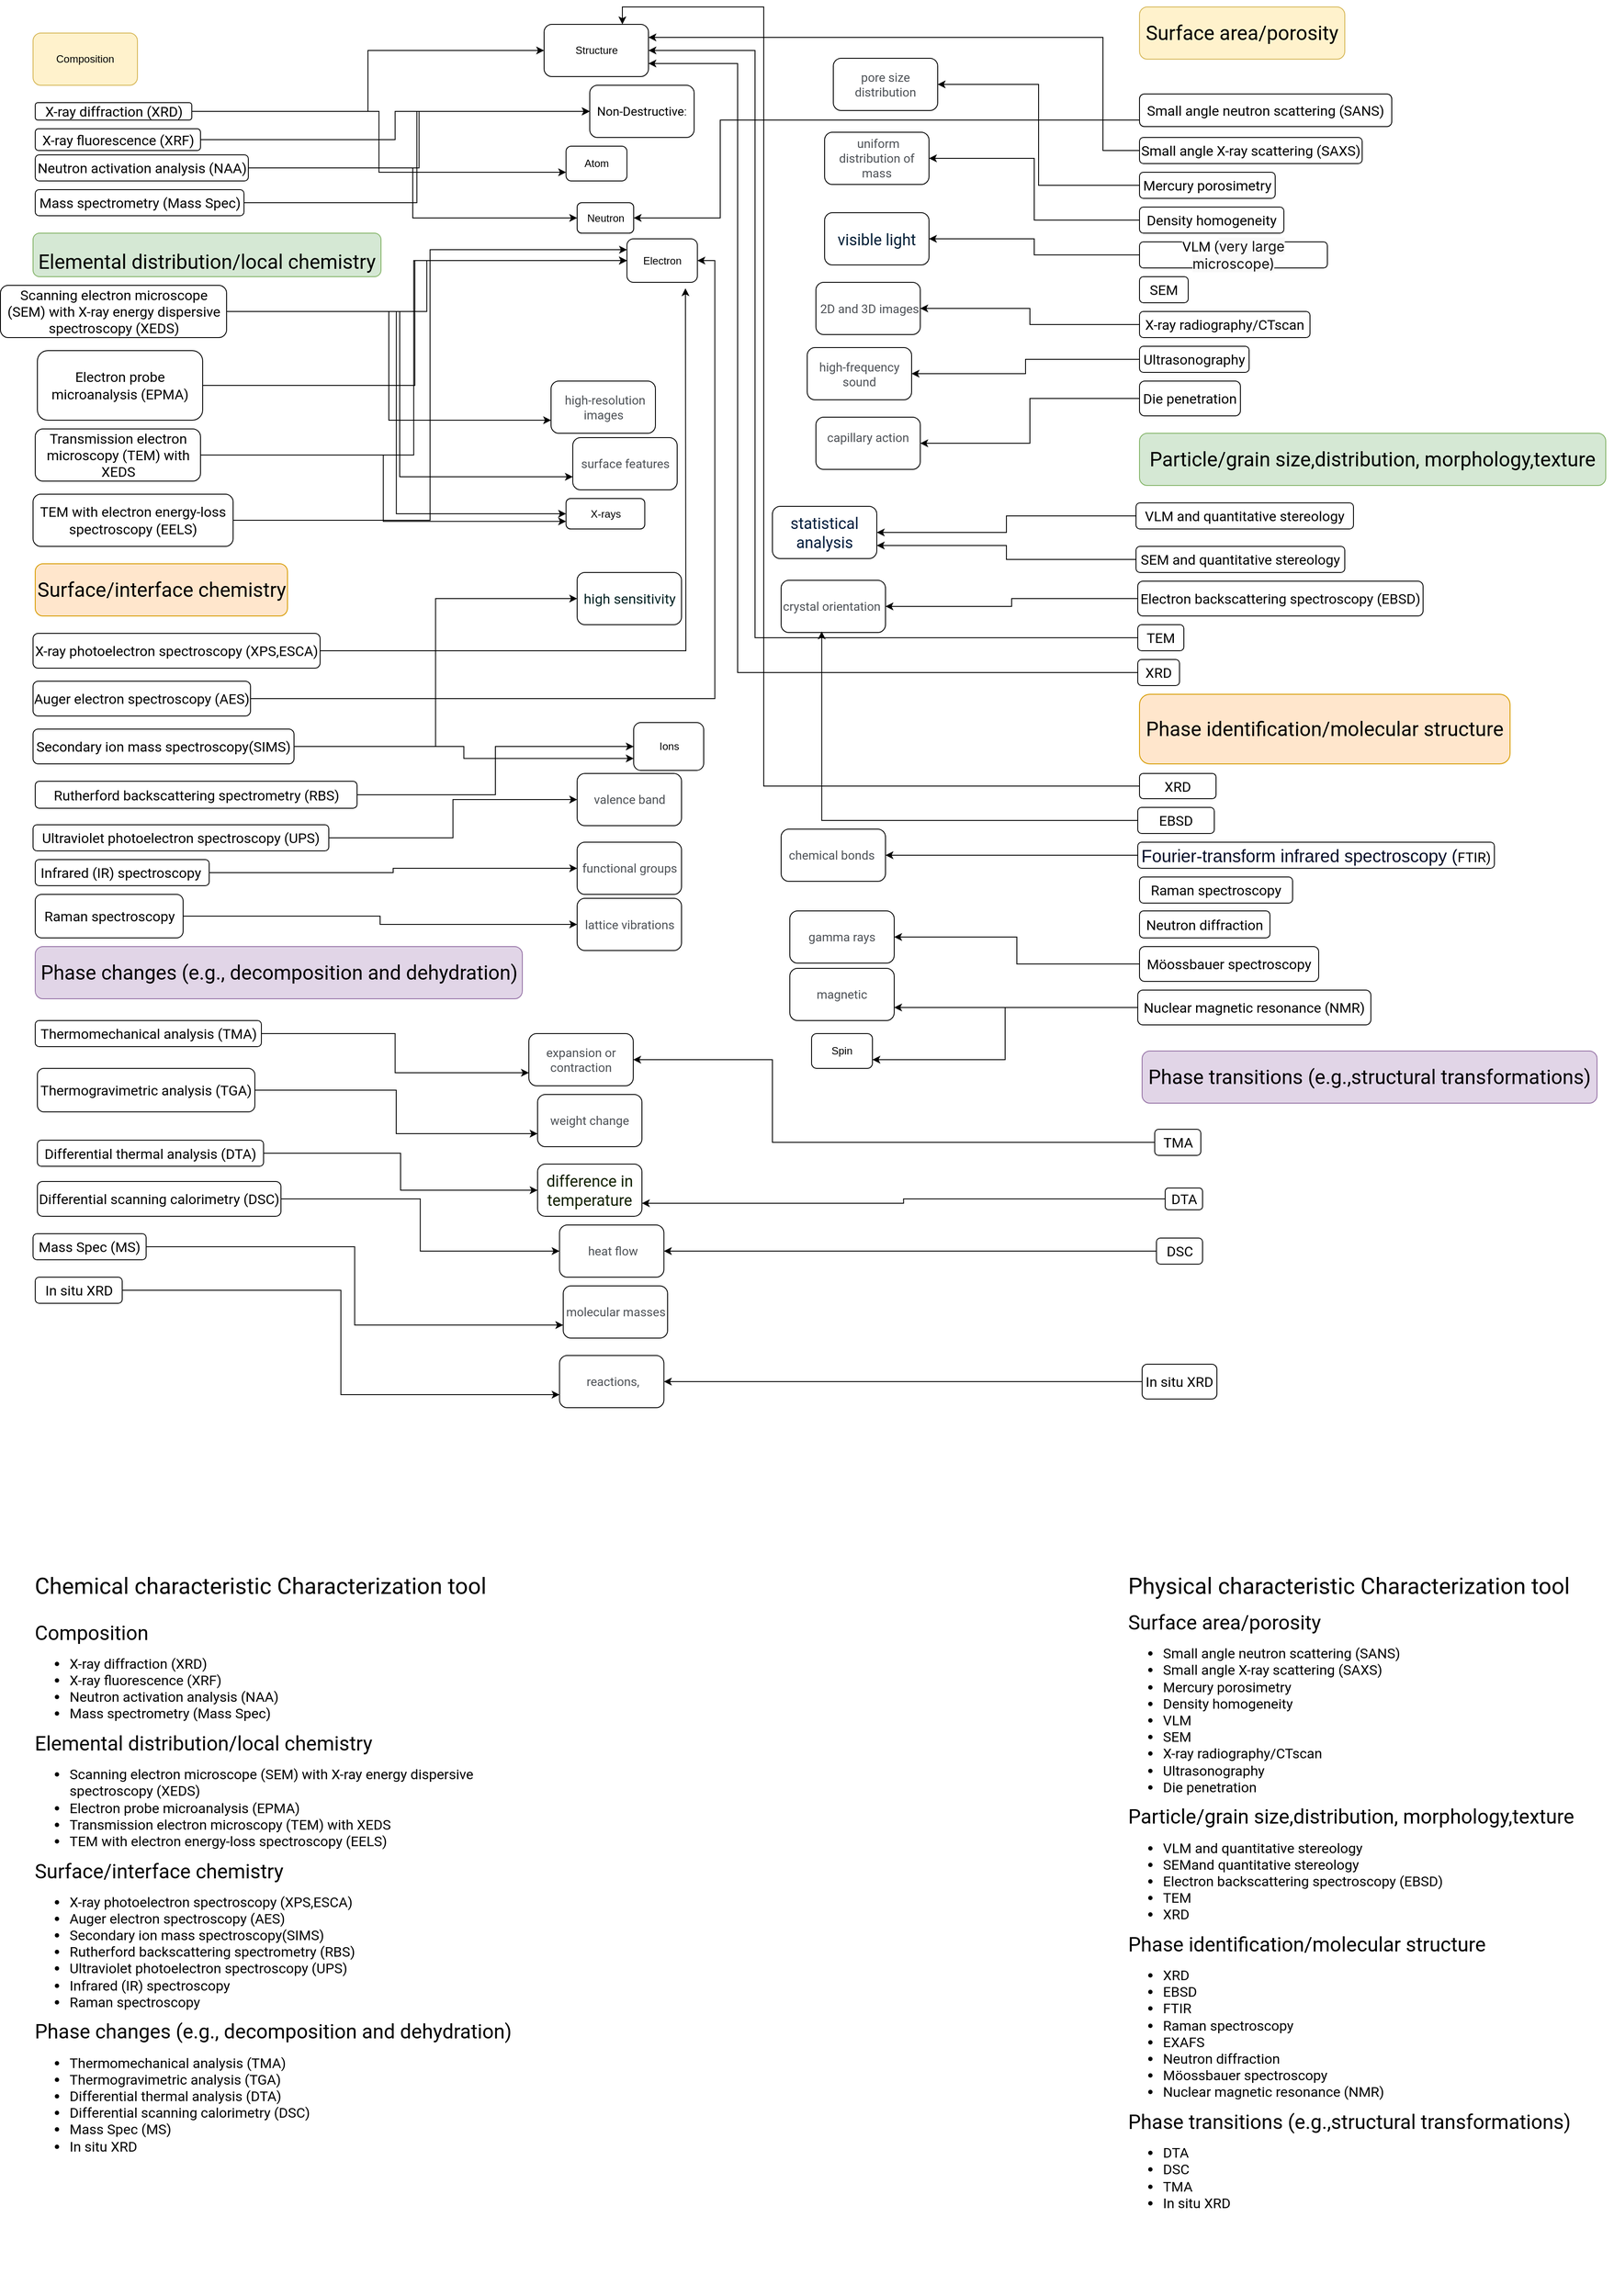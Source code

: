 <mxfile version="24.0.2" type="github">
  <diagram name="Página-1" id="9ZrezYljH9P2KY_Qv6a6">
    <mxGraphModel dx="3144" dy="1700" grid="1" gridSize="10" guides="1" tooltips="1" connect="1" arrows="1" fold="1" page="1" pageScale="1" pageWidth="827" pageHeight="1169" math="0" shadow="0">
      <root>
        <mxCell id="0" />
        <mxCell id="1" parent="0" />
        <mxCell id="FwkTbBhF22E6wd6E680H-3" value="Composition" style="rounded=1;whiteSpace=wrap;html=1;fillColor=#fff2cc;strokeColor=#d6b656;" parent="1" vertex="1">
          <mxGeometry x="590" y="70" width="120" height="60" as="geometry" />
        </mxCell>
        <mxCell id="dv3unmEsS1kfyN63fI7o-42" style="edgeStyle=orthogonalEdgeStyle;rounded=0;orthogonalLoop=1;jettySize=auto;html=1;entryX=0;entryY=0.5;entryDx=0;entryDy=0;" edge="1" parent="1" source="FwkTbBhF22E6wd6E680H-4" target="dv3unmEsS1kfyN63fI7o-7">
          <mxGeometry relative="1" as="geometry" />
        </mxCell>
        <mxCell id="dv3unmEsS1kfyN63fI7o-56" style="edgeStyle=orthogonalEdgeStyle;rounded=0;orthogonalLoop=1;jettySize=auto;html=1;entryX=0;entryY=0.75;entryDx=0;entryDy=0;" edge="1" parent="1" source="FwkTbBhF22E6wd6E680H-4" target="dv3unmEsS1kfyN63fI7o-1">
          <mxGeometry relative="1" as="geometry" />
        </mxCell>
        <mxCell id="FwkTbBhF22E6wd6E680H-4" value="&lt;span style=&quot;font-family: Roboto, Noto, sans-serif; font-size: 16px; text-align: start; background-color: initial;&quot;&gt;X-ray diffraction (XRD)&lt;/span&gt;" style="rounded=1;whiteSpace=wrap;html=1;" parent="1" vertex="1">
          <mxGeometry x="592.5" y="150" width="180" height="20" as="geometry" />
        </mxCell>
        <mxCell id="dv3unmEsS1kfyN63fI7o-45" style="edgeStyle=orthogonalEdgeStyle;rounded=0;orthogonalLoop=1;jettySize=auto;html=1;entryX=0;entryY=0.5;entryDx=0;entryDy=0;" edge="1" parent="1" source="FwkTbBhF22E6wd6E680H-5" target="dv3unmEsS1kfyN63fI7o-8">
          <mxGeometry relative="1" as="geometry" />
        </mxCell>
        <mxCell id="FwkTbBhF22E6wd6E680H-5" value="&lt;span style=&quot;font-family: Roboto, Noto, sans-serif; font-size: 16px; text-align: start; background-color: initial;&quot;&gt;X-ray fluorescence (XRF)&lt;/span&gt;" style="rounded=1;whiteSpace=wrap;html=1;" parent="1" vertex="1">
          <mxGeometry x="592.5" y="180" width="190" height="25" as="geometry" />
        </mxCell>
        <mxCell id="dv3unmEsS1kfyN63fI7o-46" style="edgeStyle=orthogonalEdgeStyle;rounded=0;orthogonalLoop=1;jettySize=auto;html=1;entryX=0;entryY=0.5;entryDx=0;entryDy=0;" edge="1" parent="1" source="FwkTbBhF22E6wd6E680H-7" target="dv3unmEsS1kfyN63fI7o-8">
          <mxGeometry relative="1" as="geometry" />
        </mxCell>
        <mxCell id="dv3unmEsS1kfyN63fI7o-57" style="edgeStyle=orthogonalEdgeStyle;rounded=0;orthogonalLoop=1;jettySize=auto;html=1;entryX=0;entryY=0.5;entryDx=0;entryDy=0;" edge="1" parent="1" source="FwkTbBhF22E6wd6E680H-7" target="dv3unmEsS1kfyN63fI7o-4">
          <mxGeometry relative="1" as="geometry" />
        </mxCell>
        <mxCell id="FwkTbBhF22E6wd6E680H-7" value="&lt;span style=&quot;font-family: Roboto, Noto, sans-serif; font-size: 16px; text-align: start; background-color: initial;&quot;&gt;Neutron activation analysis (NAA)&lt;/span&gt;" style="rounded=1;whiteSpace=wrap;html=1;" parent="1" vertex="1">
          <mxGeometry x="592.5" y="210" width="245" height="30" as="geometry" />
        </mxCell>
        <mxCell id="dv3unmEsS1kfyN63fI7o-47" style="edgeStyle=orthogonalEdgeStyle;rounded=0;orthogonalLoop=1;jettySize=auto;html=1;entryX=0;entryY=0.5;entryDx=0;entryDy=0;" edge="1" parent="1" source="FwkTbBhF22E6wd6E680H-8" target="dv3unmEsS1kfyN63fI7o-8">
          <mxGeometry relative="1" as="geometry" />
        </mxCell>
        <mxCell id="FwkTbBhF22E6wd6E680H-8" value="&lt;span style=&quot;font-family: Roboto, Noto, sans-serif; font-size: 16px; text-align: start; background-color: initial;&quot;&gt;Mass spectrometry (Mass Spec)&lt;/span&gt;" style="rounded=1;whiteSpace=wrap;html=1;" parent="1" vertex="1">
          <mxGeometry x="592.5" y="250" width="240" height="30" as="geometry" />
        </mxCell>
        <mxCell id="FwkTbBhF22E6wd6E680H-10" value="&lt;h2 style=&quot;font-weight: 400; margin-bottom: 0.5em; margin-top: 0.5em; font-size: 23px; font-family: Roboto, Noto, sans-serif;&quot;&gt;&lt;br&gt;&lt;/h2&gt;&lt;h2 style=&quot;font-weight: 400; margin-bottom: 0.5em; margin-top: 0.5em; font-size: 23px; font-family: Roboto, Noto, sans-serif;&quot;&gt;Elemental distribution/local chemistry&lt;/h2&gt;&lt;div&gt;&lt;br&gt;&lt;/div&gt;&lt;ul style=&quot;margin-bottom: 6px; margin-top: 0.5em; font-size: 16px; font-family: Roboto, Noto, sans-serif;&quot;&gt;&lt;/ul&gt;" style="rounded=1;whiteSpace=wrap;html=1;align=center;fillColor=#d5e8d4;strokeColor=#82b366;" parent="1" vertex="1">
          <mxGeometry x="590" y="300" width="400" height="50" as="geometry" />
        </mxCell>
        <mxCell id="dv3unmEsS1kfyN63fI7o-43" style="edgeStyle=orthogonalEdgeStyle;rounded=0;orthogonalLoop=1;jettySize=auto;html=1;entryX=0;entryY=0.75;entryDx=0;entryDy=0;" edge="1" parent="1" source="FwkTbBhF22E6wd6E680H-11" target="dv3unmEsS1kfyN63fI7o-12">
          <mxGeometry relative="1" as="geometry" />
        </mxCell>
        <mxCell id="dv3unmEsS1kfyN63fI7o-44" style="edgeStyle=orthogonalEdgeStyle;rounded=0;orthogonalLoop=1;jettySize=auto;html=1;entryX=0;entryY=0.75;entryDx=0;entryDy=0;" edge="1" parent="1" source="FwkTbBhF22E6wd6E680H-11" target="dv3unmEsS1kfyN63fI7o-10">
          <mxGeometry relative="1" as="geometry" />
        </mxCell>
        <mxCell id="dv3unmEsS1kfyN63fI7o-58" style="edgeStyle=orthogonalEdgeStyle;rounded=0;orthogonalLoop=1;jettySize=auto;html=1;entryX=0;entryY=0.5;entryDx=0;entryDy=0;" edge="1" parent="1" source="FwkTbBhF22E6wd6E680H-11" target="dv3unmEsS1kfyN63fI7o-2">
          <mxGeometry relative="1" as="geometry" />
        </mxCell>
        <mxCell id="dv3unmEsS1kfyN63fI7o-61" style="edgeStyle=orthogonalEdgeStyle;rounded=0;orthogonalLoop=1;jettySize=auto;html=1;entryX=0;entryY=0.5;entryDx=0;entryDy=0;" edge="1" parent="1" source="FwkTbBhF22E6wd6E680H-11" target="dv3unmEsS1kfyN63fI7o-13">
          <mxGeometry relative="1" as="geometry" />
        </mxCell>
        <mxCell id="FwkTbBhF22E6wd6E680H-11" value="&lt;span style=&quot;font-family: Roboto, Noto, sans-serif; font-size: 16px; text-align: start; background-color: initial;&quot;&gt;Scanning electron microscope (SEM) with X-ray energy dispersive spectroscopy (XEDS)&lt;/span&gt;" style="rounded=1;whiteSpace=wrap;html=1;" parent="1" vertex="1">
          <mxGeometry x="552.5" y="360" width="260" height="60" as="geometry" />
        </mxCell>
        <mxCell id="dv3unmEsS1kfyN63fI7o-59" style="edgeStyle=orthogonalEdgeStyle;rounded=0;orthogonalLoop=1;jettySize=auto;html=1;entryX=0;entryY=0.5;entryDx=0;entryDy=0;" edge="1" parent="1" source="FwkTbBhF22E6wd6E680H-12" target="dv3unmEsS1kfyN63fI7o-2">
          <mxGeometry relative="1" as="geometry" />
        </mxCell>
        <mxCell id="FwkTbBhF22E6wd6E680H-12" value="&lt;span style=&quot;font-family: Roboto, Noto, sans-serif; font-size: 16px; text-align: start; background-color: initial;&quot;&gt;Electron probe microanalysis (EPMA)&lt;/span&gt;" style="rounded=1;whiteSpace=wrap;html=1;" parent="1" vertex="1">
          <mxGeometry x="595" y="435" width="190" height="80" as="geometry" />
        </mxCell>
        <mxCell id="dv3unmEsS1kfyN63fI7o-60" style="edgeStyle=orthogonalEdgeStyle;rounded=0;orthogonalLoop=1;jettySize=auto;html=1;entryX=0;entryY=0.75;entryDx=0;entryDy=0;" edge="1" parent="1" source="FwkTbBhF22E6wd6E680H-13" target="dv3unmEsS1kfyN63fI7o-13">
          <mxGeometry relative="1" as="geometry" />
        </mxCell>
        <mxCell id="dv3unmEsS1kfyN63fI7o-63" style="edgeStyle=orthogonalEdgeStyle;rounded=0;orthogonalLoop=1;jettySize=auto;html=1;entryX=0;entryY=0.5;entryDx=0;entryDy=0;" edge="1" parent="1" source="FwkTbBhF22E6wd6E680H-13" target="dv3unmEsS1kfyN63fI7o-2">
          <mxGeometry relative="1" as="geometry" />
        </mxCell>
        <mxCell id="FwkTbBhF22E6wd6E680H-13" value="&lt;span style=&quot;font-family: Roboto, Noto, sans-serif; font-size: 16px; text-align: start; background-color: initial;&quot;&gt;Transmission electron microscopy (TEM) with XEDS&lt;/span&gt;" style="rounded=1;whiteSpace=wrap;html=1;" parent="1" vertex="1">
          <mxGeometry x="592.5" y="525" width="190" height="60" as="geometry" />
        </mxCell>
        <mxCell id="dv3unmEsS1kfyN63fI7o-62" style="edgeStyle=orthogonalEdgeStyle;rounded=0;orthogonalLoop=1;jettySize=auto;html=1;entryX=0;entryY=0.25;entryDx=0;entryDy=0;" edge="1" parent="1" source="FwkTbBhF22E6wd6E680H-14" target="dv3unmEsS1kfyN63fI7o-2">
          <mxGeometry relative="1" as="geometry" />
        </mxCell>
        <mxCell id="FwkTbBhF22E6wd6E680H-14" value="&lt;span style=&quot;font-family: Roboto, Noto, sans-serif; font-size: 16px; text-align: start; background-color: initial;&quot;&gt;TEM with electron energy-loss spectroscopy (EELS)&lt;/span&gt;" style="rounded=1;whiteSpace=wrap;html=1;" parent="1" vertex="1">
          <mxGeometry x="590" y="600" width="230" height="60" as="geometry" />
        </mxCell>
        <mxCell id="FwkTbBhF22E6wd6E680H-15" value="&lt;h2 style=&quot;font-weight: 400; margin-bottom: 0.5em; margin-top: 0.5em; font-size: 23px; font-family: Roboto, Noto, sans-serif; text-align: start;&quot;&gt;Surface/interface chemistry&lt;/h2&gt;" style="rounded=1;whiteSpace=wrap;html=1;fillColor=#ffe6cc;strokeColor=#d79b00;" parent="1" vertex="1">
          <mxGeometry x="592.5" y="680" width="290" height="60" as="geometry" />
        </mxCell>
        <mxCell id="dv3unmEsS1kfyN63fI7o-67" style="edgeStyle=orthogonalEdgeStyle;rounded=0;orthogonalLoop=1;jettySize=auto;html=1;" edge="1" parent="1" source="FwkTbBhF22E6wd6E680H-16">
          <mxGeometry relative="1" as="geometry">
            <mxPoint x="1340" y="363.333" as="targetPoint" />
          </mxGeometry>
        </mxCell>
        <mxCell id="FwkTbBhF22E6wd6E680H-16" value="&lt;span style=&quot;font-family: Roboto, Noto, sans-serif; font-size: 16px; text-align: start; background-color: initial;&quot;&gt;X-ray photoelectron spectroscopy (XPS,ESCA)&lt;/span&gt;" style="rounded=1;whiteSpace=wrap;html=1;" parent="1" vertex="1">
          <mxGeometry x="590" y="760" width="330" height="40" as="geometry" />
        </mxCell>
        <mxCell id="dv3unmEsS1kfyN63fI7o-68" style="edgeStyle=orthogonalEdgeStyle;rounded=0;orthogonalLoop=1;jettySize=auto;html=1;entryX=1;entryY=0.5;entryDx=0;entryDy=0;" edge="1" parent="1" source="FwkTbBhF22E6wd6E680H-17" target="dv3unmEsS1kfyN63fI7o-2">
          <mxGeometry relative="1" as="geometry" />
        </mxCell>
        <mxCell id="FwkTbBhF22E6wd6E680H-17" value="&lt;span style=&quot;font-family: Roboto, Noto, sans-serif; font-size: 16px; text-align: start; background-color: initial;&quot;&gt;Auger electron spectroscopy (AES)&lt;/span&gt;" style="rounded=1;whiteSpace=wrap;html=1;" parent="1" vertex="1">
          <mxGeometry x="590" y="815" width="250" height="40" as="geometry" />
        </mxCell>
        <mxCell id="dv3unmEsS1kfyN63fI7o-66" style="edgeStyle=orthogonalEdgeStyle;rounded=0;orthogonalLoop=1;jettySize=auto;html=1;entryX=0;entryY=0.5;entryDx=0;entryDy=0;" edge="1" parent="1" source="FwkTbBhF22E6wd6E680H-18" target="dv3unmEsS1kfyN63fI7o-14">
          <mxGeometry relative="1" as="geometry" />
        </mxCell>
        <mxCell id="dv3unmEsS1kfyN63fI7o-69" style="edgeStyle=orthogonalEdgeStyle;rounded=0;orthogonalLoop=1;jettySize=auto;html=1;entryX=0;entryY=0.75;entryDx=0;entryDy=0;" edge="1" parent="1" source="FwkTbBhF22E6wd6E680H-18" target="dv3unmEsS1kfyN63fI7o-9">
          <mxGeometry relative="1" as="geometry" />
        </mxCell>
        <mxCell id="FwkTbBhF22E6wd6E680H-18" value="&lt;span style=&quot;font-family: Roboto, Noto, sans-serif; font-size: 16px; text-align: start; background-color: initial;&quot;&gt;Secondary ion mass spectroscopy(SIMS)&lt;/span&gt;" style="rounded=1;whiteSpace=wrap;html=1;" parent="1" vertex="1">
          <mxGeometry x="590" y="870" width="300" height="40" as="geometry" />
        </mxCell>
        <mxCell id="dv3unmEsS1kfyN63fI7o-70" style="edgeStyle=orthogonalEdgeStyle;rounded=0;orthogonalLoop=1;jettySize=auto;html=1;entryX=0;entryY=0.5;entryDx=0;entryDy=0;" edge="1" parent="1" source="FwkTbBhF22E6wd6E680H-19" target="dv3unmEsS1kfyN63fI7o-9">
          <mxGeometry relative="1" as="geometry" />
        </mxCell>
        <mxCell id="FwkTbBhF22E6wd6E680H-19" value="&lt;span style=&quot;font-family: Roboto, Noto, sans-serif; font-size: 16px; text-align: start; background-color: initial;&quot;&gt;Rutherford backscattering spectrometry (RBS)&lt;/span&gt;" style="rounded=1;whiteSpace=wrap;html=1;" parent="1" vertex="1">
          <mxGeometry x="592.5" y="930" width="370" height="31" as="geometry" />
        </mxCell>
        <mxCell id="dv3unmEsS1kfyN63fI7o-77" style="edgeStyle=orthogonalEdgeStyle;rounded=0;orthogonalLoop=1;jettySize=auto;html=1;" edge="1" parent="1" source="FwkTbBhF22E6wd6E680H-20" target="dv3unmEsS1kfyN63fI7o-15">
          <mxGeometry relative="1" as="geometry" />
        </mxCell>
        <mxCell id="FwkTbBhF22E6wd6E680H-20" value="&lt;span style=&quot;font-family: Roboto, Noto, sans-serif; font-size: 16px; text-align: start; background-color: initial;&quot;&gt;Ultraviolet photoelectron spectroscopy (UPS)&lt;/span&gt;" style="rounded=1;whiteSpace=wrap;html=1;" parent="1" vertex="1">
          <mxGeometry x="590" y="980" width="340" height="30" as="geometry" />
        </mxCell>
        <mxCell id="dv3unmEsS1kfyN63fI7o-65" style="edgeStyle=orthogonalEdgeStyle;rounded=0;orthogonalLoop=1;jettySize=auto;html=1;entryX=0;entryY=0.5;entryDx=0;entryDy=0;" edge="1" parent="1" source="FwkTbBhF22E6wd6E680H-21" target="dv3unmEsS1kfyN63fI7o-16">
          <mxGeometry relative="1" as="geometry" />
        </mxCell>
        <mxCell id="FwkTbBhF22E6wd6E680H-21" value="&lt;span style=&quot;font-family: Roboto, Noto, sans-serif; font-size: 16px; text-align: start; background-color: initial;&quot;&gt;Infrared (IR) spectroscopy&amp;nbsp;&lt;/span&gt;" style="rounded=1;whiteSpace=wrap;html=1;" parent="1" vertex="1">
          <mxGeometry x="592.5" y="1020" width="200" height="30" as="geometry" />
        </mxCell>
        <mxCell id="dv3unmEsS1kfyN63fI7o-64" style="edgeStyle=orthogonalEdgeStyle;rounded=0;orthogonalLoop=1;jettySize=auto;html=1;entryX=0;entryY=0.5;entryDx=0;entryDy=0;" edge="1" parent="1" source="FwkTbBhF22E6wd6E680H-23" target="dv3unmEsS1kfyN63fI7o-17">
          <mxGeometry relative="1" as="geometry" />
        </mxCell>
        <mxCell id="FwkTbBhF22E6wd6E680H-23" value="&lt;span style=&quot;font-family: Roboto, Noto, sans-serif; font-size: 16px; text-align: start; background-color: initial;&quot;&gt;Raman spectroscopy&lt;/span&gt;" style="rounded=1;whiteSpace=wrap;html=1;" parent="1" vertex="1">
          <mxGeometry x="592.5" y="1060" width="170" height="50" as="geometry" />
        </mxCell>
        <mxCell id="FwkTbBhF22E6wd6E680H-24" value="&lt;h2 style=&quot;font-weight: 400; margin-bottom: 0.5em; margin-top: 0.5em; font-size: 23px; font-family: Roboto, Noto, sans-serif; text-align: start;&quot;&gt;Phase changes (e.g., decomposition and dehydration)&lt;/h2&gt;" style="rounded=1;whiteSpace=wrap;html=1;fillColor=#e1d5e7;strokeColor=#9673a6;" parent="1" vertex="1">
          <mxGeometry x="592.5" y="1120" width="560" height="60" as="geometry" />
        </mxCell>
        <mxCell id="dv3unmEsS1kfyN63fI7o-71" style="edgeStyle=orthogonalEdgeStyle;rounded=0;orthogonalLoop=1;jettySize=auto;html=1;entryX=0;entryY=0.75;entryDx=0;entryDy=0;" edge="1" parent="1" source="FwkTbBhF22E6wd6E680H-25" target="dv3unmEsS1kfyN63fI7o-18">
          <mxGeometry relative="1" as="geometry" />
        </mxCell>
        <mxCell id="FwkTbBhF22E6wd6E680H-25" value="&lt;span style=&quot;font-family: Roboto, Noto, sans-serif; font-size: 16px; text-align: start; background-color: initial;&quot;&gt;Thermomechanical analysis (TMA)&lt;/span&gt;" style="rounded=1;whiteSpace=wrap;html=1;" parent="1" vertex="1">
          <mxGeometry x="592.5" y="1205" width="260" height="30" as="geometry" />
        </mxCell>
        <mxCell id="dv3unmEsS1kfyN63fI7o-72" style="edgeStyle=orthogonalEdgeStyle;rounded=0;orthogonalLoop=1;jettySize=auto;html=1;entryX=0;entryY=0.75;entryDx=0;entryDy=0;" edge="1" parent="1" source="FwkTbBhF22E6wd6E680H-26" target="dv3unmEsS1kfyN63fI7o-19">
          <mxGeometry relative="1" as="geometry" />
        </mxCell>
        <mxCell id="FwkTbBhF22E6wd6E680H-26" value="&lt;span style=&quot;font-family: Roboto, Noto, sans-serif; font-size: 16px; text-align: start; background-color: initial;&quot;&gt;Thermogravimetric analysis (TGA)&lt;/span&gt;" style="rounded=1;whiteSpace=wrap;html=1;" parent="1" vertex="1">
          <mxGeometry x="595" y="1260" width="250" height="50" as="geometry" />
        </mxCell>
        <mxCell id="dv3unmEsS1kfyN63fI7o-73" style="edgeStyle=orthogonalEdgeStyle;rounded=0;orthogonalLoop=1;jettySize=auto;html=1;" edge="1" parent="1" source="FwkTbBhF22E6wd6E680H-27" target="dv3unmEsS1kfyN63fI7o-25">
          <mxGeometry relative="1" as="geometry" />
        </mxCell>
        <mxCell id="FwkTbBhF22E6wd6E680H-27" value="&lt;span style=&quot;font-family: Roboto, Noto, sans-serif; font-size: 16px; text-align: start; background-color: initial;&quot;&gt;Differential thermal analysis (DTA)&lt;/span&gt;" style="rounded=1;whiteSpace=wrap;html=1;" parent="1" vertex="1">
          <mxGeometry x="595" y="1342.5" width="260" height="30" as="geometry" />
        </mxCell>
        <mxCell id="dv3unmEsS1kfyN63fI7o-75" style="edgeStyle=orthogonalEdgeStyle;rounded=0;orthogonalLoop=1;jettySize=auto;html=1;entryX=0;entryY=0.5;entryDx=0;entryDy=0;" edge="1" parent="1" source="FwkTbBhF22E6wd6E680H-28" target="dv3unmEsS1kfyN63fI7o-23">
          <mxGeometry relative="1" as="geometry" />
        </mxCell>
        <mxCell id="FwkTbBhF22E6wd6E680H-28" value="&lt;span style=&quot;font-family: Roboto, Noto, sans-serif; font-size: 16px; text-align: start; background-color: initial;&quot;&gt;Differential scanning calorimetry (DSC)&lt;/span&gt;" style="rounded=1;whiteSpace=wrap;html=1;" parent="1" vertex="1">
          <mxGeometry x="595" y="1390" width="280" height="40" as="geometry" />
        </mxCell>
        <mxCell id="dv3unmEsS1kfyN63fI7o-74" style="edgeStyle=orthogonalEdgeStyle;rounded=0;orthogonalLoop=1;jettySize=auto;html=1;entryX=0;entryY=0.75;entryDx=0;entryDy=0;" edge="1" parent="1" source="FwkTbBhF22E6wd6E680H-29" target="dv3unmEsS1kfyN63fI7o-26">
          <mxGeometry relative="1" as="geometry" />
        </mxCell>
        <mxCell id="FwkTbBhF22E6wd6E680H-29" value="&lt;span style=&quot;font-family: Roboto, Noto, sans-serif; font-size: 16px; text-align: start; background-color: initial;&quot;&gt;Mass Spec (MS)&lt;/span&gt;" style="rounded=1;whiteSpace=wrap;html=1;" parent="1" vertex="1">
          <mxGeometry x="590" y="1450" width="130" height="30" as="geometry" />
        </mxCell>
        <mxCell id="dv3unmEsS1kfyN63fI7o-76" style="edgeStyle=orthogonalEdgeStyle;rounded=0;orthogonalLoop=1;jettySize=auto;html=1;entryX=0;entryY=0.75;entryDx=0;entryDy=0;" edge="1" parent="1" source="FwkTbBhF22E6wd6E680H-30" target="dv3unmEsS1kfyN63fI7o-27">
          <mxGeometry relative="1" as="geometry" />
        </mxCell>
        <mxCell id="FwkTbBhF22E6wd6E680H-30" value="&lt;span style=&quot;font-family: Roboto, Noto, sans-serif; font-size: 16px; text-align: start; background-color: initial;&quot;&gt;In situ XRD&lt;/span&gt;" style="rounded=1;whiteSpace=wrap;html=1;" parent="1" vertex="1">
          <mxGeometry x="592.5" y="1500" width="100" height="30" as="geometry" />
        </mxCell>
        <mxCell id="FwkTbBhF22E6wd6E680H-34" value="&lt;h1 style=&quot;color: rgb(0, 0, 0); font-style: normal; font-variant-ligatures: normal; font-variant-caps: normal; letter-spacing: normal; orphans: 2; text-indent: 0px; text-transform: none; widows: 2; word-spacing: 0px; -webkit-text-stroke-width: 0px; white-space: normal; text-decoration-thickness: initial; text-decoration-style: initial; text-decoration-color: initial; font-weight: 400; margin-bottom: 0.5em; margin-top: 0.5em; font-size: 26px; font-family: Roboto, Noto, sans-serif; text-align: start;&quot;&gt;&lt;span style=&quot;background-color: rgb(255, 255, 255);&quot;&gt;Physical characteristic Characterization tool&lt;/span&gt;&lt;/h1&gt;&lt;h2 style=&quot;color: rgb(0, 0, 0); font-style: normal; font-variant-ligatures: normal; font-variant-caps: normal; letter-spacing: normal; orphans: 2; text-indent: 0px; text-transform: none; widows: 2; word-spacing: 0px; -webkit-text-stroke-width: 0px; white-space: normal; text-decoration-thickness: initial; text-decoration-style: initial; text-decoration-color: initial; font-weight: 400; margin-bottom: 0.5em; margin-top: 0.5em; font-size: 23px; font-family: Roboto, Noto, sans-serif; text-align: start;&quot;&gt;&lt;span style=&quot;background-color: rgb(255, 255, 255);&quot;&gt;Surface area/porosity&lt;/span&gt;&lt;/h2&gt;&lt;ul style=&quot;color: rgb(0, 0, 0); font-style: normal; font-variant-ligatures: normal; font-variant-caps: normal; font-weight: 400; letter-spacing: normal; orphans: 2; text-indent: 0px; text-transform: none; widows: 2; word-spacing: 0px; -webkit-text-stroke-width: 0px; white-space: normal; text-decoration-thickness: initial; text-decoration-style: initial; text-decoration-color: initial; margin-bottom: 6px; margin-top: 0.5em; font-size: 16px; font-family: Roboto, Noto, sans-serif; text-align: start;&quot;&gt;&lt;li&gt;&lt;span style=&quot;background-color: rgb(255, 255, 255);&quot;&gt;Small angle neutron scattering (SANS)&lt;/span&gt;&lt;/li&gt;&lt;li&gt;&lt;span style=&quot;background-color: rgb(255, 255, 255);&quot;&gt;Small angle X-ray scattering (SAXS)&lt;/span&gt;&lt;/li&gt;&lt;li&gt;&lt;span style=&quot;background-color: rgb(255, 255, 255);&quot;&gt;Mercury porosimetry&lt;/span&gt;&lt;/li&gt;&lt;li&gt;&lt;span style=&quot;background-color: rgb(255, 255, 255);&quot;&gt;Density homogeneity&lt;/span&gt;&lt;/li&gt;&lt;li&gt;&lt;span style=&quot;background-color: rgb(255, 255, 255);&quot;&gt;VLM&lt;/span&gt;&lt;/li&gt;&lt;li&gt;&lt;span style=&quot;background-color: rgb(255, 255, 255);&quot;&gt;SEM&lt;/span&gt;&lt;/li&gt;&lt;li&gt;&lt;span style=&quot;background-color: rgb(255, 255, 255);&quot;&gt;X-ray radiography/CTscan&lt;/span&gt;&lt;/li&gt;&lt;li&gt;&lt;span style=&quot;background-color: rgb(255, 255, 255);&quot;&gt;Ultrasonography&lt;/span&gt;&lt;/li&gt;&lt;li&gt;&lt;span style=&quot;background-color: rgb(255, 255, 255);&quot;&gt;Die penetration&lt;/span&gt;&lt;/li&gt;&lt;/ul&gt;&lt;h2 style=&quot;color: rgb(0, 0, 0); font-style: normal; font-variant-ligatures: normal; font-variant-caps: normal; letter-spacing: normal; orphans: 2; text-indent: 0px; text-transform: none; widows: 2; word-spacing: 0px; -webkit-text-stroke-width: 0px; white-space: normal; text-decoration-thickness: initial; text-decoration-style: initial; text-decoration-color: initial; font-weight: 400; margin-bottom: 0.5em; margin-top: 0.5em; font-size: 23px; font-family: Roboto, Noto, sans-serif; text-align: start;&quot;&gt;&lt;span style=&quot;background-color: rgb(255, 255, 255);&quot;&gt;Particle/grain size,distribution, morphology,texture&lt;/span&gt;&lt;/h2&gt;&lt;ul style=&quot;color: rgb(0, 0, 0); font-style: normal; font-variant-ligatures: normal; font-variant-caps: normal; font-weight: 400; letter-spacing: normal; orphans: 2; text-indent: 0px; text-transform: none; widows: 2; word-spacing: 0px; -webkit-text-stroke-width: 0px; white-space: normal; text-decoration-thickness: initial; text-decoration-style: initial; text-decoration-color: initial; margin-bottom: 6px; margin-top: 0.5em; font-size: 16px; font-family: Roboto, Noto, sans-serif; text-align: start;&quot;&gt;&lt;li&gt;&lt;span style=&quot;background-color: rgb(255, 255, 255);&quot;&gt;VLM and quantitative stereology&lt;/span&gt;&lt;/li&gt;&lt;li&gt;&lt;span style=&quot;background-color: rgb(255, 255, 255);&quot;&gt;SEMand quantitative stereology&lt;/span&gt;&lt;/li&gt;&lt;li&gt;&lt;span style=&quot;background-color: rgb(255, 255, 255);&quot;&gt;Electron backscattering spectroscopy (EBSD)&lt;/span&gt;&lt;/li&gt;&lt;li&gt;&lt;span style=&quot;background-color: rgb(255, 255, 255);&quot;&gt;TEM&lt;/span&gt;&lt;/li&gt;&lt;li&gt;&lt;span style=&quot;background-color: rgb(255, 255, 255);&quot;&gt;XRD&lt;/span&gt;&lt;/li&gt;&lt;/ul&gt;&lt;h2 style=&quot;color: rgb(0, 0, 0); font-style: normal; font-variant-ligatures: normal; font-variant-caps: normal; letter-spacing: normal; orphans: 2; text-indent: 0px; text-transform: none; widows: 2; word-spacing: 0px; -webkit-text-stroke-width: 0px; white-space: normal; text-decoration-thickness: initial; text-decoration-style: initial; text-decoration-color: initial; font-weight: 400; margin-bottom: 0.5em; margin-top: 0.5em; font-size: 23px; font-family: Roboto, Noto, sans-serif; text-align: start;&quot;&gt;&lt;span style=&quot;background-color: rgb(255, 255, 255);&quot;&gt;Phase identification/molecular structure&lt;/span&gt;&lt;/h2&gt;&lt;ul style=&quot;color: rgb(0, 0, 0); font-style: normal; font-variant-ligatures: normal; font-variant-caps: normal; font-weight: 400; letter-spacing: normal; orphans: 2; text-indent: 0px; text-transform: none; widows: 2; word-spacing: 0px; -webkit-text-stroke-width: 0px; white-space: normal; text-decoration-thickness: initial; text-decoration-style: initial; text-decoration-color: initial; margin-bottom: 6px; margin-top: 0.5em; font-size: 16px; font-family: Roboto, Noto, sans-serif; text-align: start;&quot;&gt;&lt;li&gt;&lt;span style=&quot;background-color: rgb(255, 255, 255);&quot;&gt;XRD&lt;/span&gt;&lt;/li&gt;&lt;li&gt;&lt;span style=&quot;background-color: rgb(255, 255, 255);&quot;&gt;EBSD&lt;/span&gt;&lt;/li&gt;&lt;li&gt;&lt;span style=&quot;background-color: rgb(255, 255, 255);&quot;&gt;FTIR&lt;/span&gt;&lt;/li&gt;&lt;li&gt;&lt;span style=&quot;background-color: rgb(255, 255, 255);&quot;&gt;Raman spectroscopy&lt;/span&gt;&lt;/li&gt;&lt;li&gt;&lt;span style=&quot;background-color: rgb(255, 255, 255);&quot;&gt;EXAFS&lt;/span&gt;&lt;/li&gt;&lt;li&gt;&lt;span style=&quot;background-color: rgb(255, 255, 255);&quot;&gt;Neutron diffraction&lt;/span&gt;&lt;/li&gt;&lt;li&gt;&lt;span style=&quot;background-color: rgb(255, 255, 255);&quot;&gt;Möossbauer spectroscopy&lt;/span&gt;&lt;/li&gt;&lt;li&gt;&lt;span style=&quot;background-color: rgb(255, 255, 255);&quot;&gt;Nuclear magnetic resonance (NMR)&lt;/span&gt;&lt;/li&gt;&lt;/ul&gt;&lt;h2 style=&quot;color: rgb(0, 0, 0); font-style: normal; font-variant-ligatures: normal; font-variant-caps: normal; letter-spacing: normal; orphans: 2; text-indent: 0px; text-transform: none; widows: 2; word-spacing: 0px; -webkit-text-stroke-width: 0px; white-space: normal; text-decoration-thickness: initial; text-decoration-style: initial; text-decoration-color: initial; font-weight: 400; margin-bottom: 0.5em; margin-top: 0.5em; font-size: 23px; font-family: Roboto, Noto, sans-serif; text-align: start;&quot;&gt;&lt;span style=&quot;background-color: rgb(255, 255, 255);&quot;&gt;Phase transitions (e.g.,structural transformations)&lt;/span&gt;&lt;/h2&gt;&lt;ul style=&quot;color: rgb(0, 0, 0); font-style: normal; font-variant-ligatures: normal; font-variant-caps: normal; font-weight: 400; letter-spacing: normal; orphans: 2; text-indent: 0px; text-transform: none; widows: 2; word-spacing: 0px; -webkit-text-stroke-width: 0px; white-space: normal; text-decoration-thickness: initial; text-decoration-style: initial; text-decoration-color: initial; margin-bottom: 6px; margin-top: 0.5em; font-size: 16px; font-family: Roboto, Noto, sans-serif; text-align: start;&quot;&gt;&lt;li&gt;&lt;span style=&quot;background-color: rgb(255, 255, 255);&quot;&gt;DTA&lt;/span&gt;&lt;/li&gt;&lt;li&gt;&lt;span style=&quot;background-color: rgb(255, 255, 255);&quot;&gt;DSC&lt;/span&gt;&lt;/li&gt;&lt;li&gt;&lt;span style=&quot;background-color: rgb(255, 255, 255);&quot;&gt;TMA&lt;/span&gt;&lt;/li&gt;&lt;li&gt;&lt;span style=&quot;background-color: rgb(255, 255, 255);&quot;&gt;In situ XRD&lt;/span&gt;&lt;/li&gt;&lt;/ul&gt;" style="text;whiteSpace=wrap;html=1;" parent="1" vertex="1">
          <mxGeometry x="1846.5" y="1820" width="560" height="780" as="geometry" />
        </mxCell>
        <mxCell id="FwkTbBhF22E6wd6E680H-35" value="&lt;h2 style=&quot;font-weight: 400; margin-bottom: 0.5em; margin-top: 0.5em; font-size: 23px; font-family: Roboto, Noto, sans-serif; text-align: start;&quot;&gt;Surface area/porosity&lt;/h2&gt;" style="rounded=1;whiteSpace=wrap;html=1;fillColor=#fff2cc;strokeColor=#d6b656;" parent="1" vertex="1">
          <mxGeometry x="1862" y="40" width="236" height="60" as="geometry" />
        </mxCell>
        <mxCell id="dv3unmEsS1kfyN63fI7o-55" style="edgeStyle=orthogonalEdgeStyle;rounded=0;orthogonalLoop=1;jettySize=auto;html=1;entryX=1;entryY=0.5;entryDx=0;entryDy=0;" edge="1" parent="1" source="FwkTbBhF22E6wd6E680H-36" target="dv3unmEsS1kfyN63fI7o-4">
          <mxGeometry relative="1" as="geometry">
            <Array as="points">
              <mxPoint x="1380" y="170" />
              <mxPoint x="1380" y="283" />
            </Array>
          </mxGeometry>
        </mxCell>
        <mxCell id="FwkTbBhF22E6wd6E680H-36" value="&lt;span style=&quot;background-color: rgb(255, 255, 255); font-family: Roboto, Noto, sans-serif; font-size: 16px; text-align: start;&quot;&gt;Small angle neutron scattering (SANS)&lt;/span&gt;" style="rounded=1;whiteSpace=wrap;html=1;" parent="1" vertex="1">
          <mxGeometry x="1862" y="140" width="290" height="37.5" as="geometry" />
        </mxCell>
        <mxCell id="dv3unmEsS1kfyN63fI7o-54" style="edgeStyle=orthogonalEdgeStyle;rounded=0;orthogonalLoop=1;jettySize=auto;html=1;entryX=1;entryY=0.25;entryDx=0;entryDy=0;exitX=0;exitY=0.5;exitDx=0;exitDy=0;" edge="1" parent="1" source="FwkTbBhF22E6wd6E680H-37" target="dv3unmEsS1kfyN63fI7o-7">
          <mxGeometry relative="1" as="geometry">
            <Array as="points">
              <mxPoint x="1820" y="205" />
              <mxPoint x="1820" y="75" />
            </Array>
          </mxGeometry>
        </mxCell>
        <mxCell id="FwkTbBhF22E6wd6E680H-37" value="&lt;span style=&quot;background-color: rgb(255, 255, 255); font-family: Roboto, Noto, sans-serif; font-size: 16px; text-align: start;&quot;&gt;Small angle X-ray scattering (SAXS)&lt;/span&gt;" style="rounded=1;whiteSpace=wrap;html=1;" parent="1" vertex="1">
          <mxGeometry x="1862" y="190" width="256" height="30" as="geometry" />
        </mxCell>
        <mxCell id="dv3unmEsS1kfyN63fI7o-53" style="edgeStyle=orthogonalEdgeStyle;rounded=0;orthogonalLoop=1;jettySize=auto;html=1;entryX=1;entryY=0.5;entryDx=0;entryDy=0;" edge="1" parent="1" source="FwkTbBhF22E6wd6E680H-38" target="dv3unmEsS1kfyN63fI7o-30">
          <mxGeometry relative="1" as="geometry" />
        </mxCell>
        <mxCell id="FwkTbBhF22E6wd6E680H-38" value="&lt;span style=&quot;background-color: rgb(255, 255, 255); font-family: Roboto, Noto, sans-serif; font-size: 16px; text-align: start;&quot;&gt;Mercury porosimetry&lt;/span&gt;" style="rounded=1;whiteSpace=wrap;html=1;" parent="1" vertex="1">
          <mxGeometry x="1862" y="230" width="156" height="30" as="geometry" />
        </mxCell>
        <mxCell id="dv3unmEsS1kfyN63fI7o-52" style="edgeStyle=orthogonalEdgeStyle;rounded=0;orthogonalLoop=1;jettySize=auto;html=1;entryX=1;entryY=0.5;entryDx=0;entryDy=0;" edge="1" parent="1" source="FwkTbBhF22E6wd6E680H-39" target="dv3unmEsS1kfyN63fI7o-31">
          <mxGeometry relative="1" as="geometry" />
        </mxCell>
        <mxCell id="FwkTbBhF22E6wd6E680H-39" value="&lt;span style=&quot;background-color: rgb(255, 255, 255); font-family: Roboto, Noto, sans-serif; font-size: 16px; text-align: start;&quot;&gt;Density homogeneity&lt;/span&gt;" style="rounded=1;whiteSpace=wrap;html=1;" parent="1" vertex="1">
          <mxGeometry x="1862" y="270" width="166" height="30" as="geometry" />
        </mxCell>
        <mxCell id="dv3unmEsS1kfyN63fI7o-48" style="edgeStyle=orthogonalEdgeStyle;rounded=0;orthogonalLoop=1;jettySize=auto;html=1;entryX=1;entryY=0.5;entryDx=0;entryDy=0;" edge="1" parent="1" source="FwkTbBhF22E6wd6E680H-40" target="dv3unmEsS1kfyN63fI7o-33">
          <mxGeometry relative="1" as="geometry" />
        </mxCell>
        <mxCell id="FwkTbBhF22E6wd6E680H-40" value="&lt;span style=&quot;background-color: rgb(255, 255, 255); font-family: Roboto, Noto, sans-serif; font-size: 16px; text-align: start;&quot;&gt;VLM (&lt;/span&gt;&lt;span style=&quot;color: rgb(17, 17, 17); font-family: -apple-system, Roboto, SegoeUI, &amp;quot;Segoe UI&amp;quot;, &amp;quot;Helvetica Neue&amp;quot;, Helvetica, &amp;quot;Microsoft YaHei&amp;quot;, &amp;quot;Meiryo UI&amp;quot;, Meiryo, &amp;quot;Arial Unicode MS&amp;quot;, sans-serif; font-size: 16px; text-align: left; background-color: rgb(249, 249, 249);&quot;&gt;very large microscope)&lt;/span&gt;" style="rounded=1;whiteSpace=wrap;html=1;" parent="1" vertex="1">
          <mxGeometry x="1862" y="310" width="216" height="30" as="geometry" />
        </mxCell>
        <mxCell id="FwkTbBhF22E6wd6E680H-41" value="&lt;span style=&quot;background-color: rgb(255, 255, 255); font-family: Roboto, Noto, sans-serif; font-size: 16px; text-align: start;&quot;&gt;SEM&lt;/span&gt;" style="rounded=1;whiteSpace=wrap;html=1;" parent="1" vertex="1">
          <mxGeometry x="1862" y="350" width="56" height="30" as="geometry" />
        </mxCell>
        <mxCell id="dv3unmEsS1kfyN63fI7o-49" style="edgeStyle=orthogonalEdgeStyle;rounded=0;orthogonalLoop=1;jettySize=auto;html=1;entryX=1;entryY=0.5;entryDx=0;entryDy=0;" edge="1" parent="1" source="FwkTbBhF22E6wd6E680H-42" target="dv3unmEsS1kfyN63fI7o-35">
          <mxGeometry relative="1" as="geometry" />
        </mxCell>
        <mxCell id="FwkTbBhF22E6wd6E680H-42" value="&lt;span style=&quot;background-color: rgb(255, 255, 255); font-family: Roboto, Noto, sans-serif; font-size: 16px; text-align: start;&quot;&gt;X-ray radiography/CTscan&lt;/span&gt;" style="rounded=1;whiteSpace=wrap;html=1;" parent="1" vertex="1">
          <mxGeometry x="1862" y="390" width="196" height="30" as="geometry" />
        </mxCell>
        <mxCell id="dv3unmEsS1kfyN63fI7o-50" style="edgeStyle=orthogonalEdgeStyle;rounded=0;orthogonalLoop=1;jettySize=auto;html=1;entryX=1;entryY=0.5;entryDx=0;entryDy=0;" edge="1" parent="1" source="FwkTbBhF22E6wd6E680H-43" target="dv3unmEsS1kfyN63fI7o-36">
          <mxGeometry relative="1" as="geometry" />
        </mxCell>
        <mxCell id="FwkTbBhF22E6wd6E680H-43" value="&lt;span style=&quot;background-color: rgb(255, 255, 255); font-family: Roboto, Noto, sans-serif; font-size: 16px; text-align: start;&quot;&gt;Ultrasonography&lt;/span&gt;" style="rounded=1;whiteSpace=wrap;html=1;" parent="1" vertex="1">
          <mxGeometry x="1862" y="430" width="126" height="30" as="geometry" />
        </mxCell>
        <mxCell id="dv3unmEsS1kfyN63fI7o-51" style="edgeStyle=orthogonalEdgeStyle;rounded=0;orthogonalLoop=1;jettySize=auto;html=1;entryX=1;entryY=0.5;entryDx=0;entryDy=0;" edge="1" parent="1" source="FwkTbBhF22E6wd6E680H-44" target="dv3unmEsS1kfyN63fI7o-37">
          <mxGeometry relative="1" as="geometry" />
        </mxCell>
        <mxCell id="FwkTbBhF22E6wd6E680H-44" value="&lt;span style=&quot;background-color: rgb(255, 255, 255); font-family: Roboto, Noto, sans-serif; font-size: 16px; text-align: start;&quot;&gt;Die penetration&lt;/span&gt;" style="rounded=1;whiteSpace=wrap;html=1;" parent="1" vertex="1">
          <mxGeometry x="1862" y="470" width="116" height="40" as="geometry" />
        </mxCell>
        <mxCell id="FwkTbBhF22E6wd6E680H-45" value="&lt;h2 style=&quot;font-weight: 400; margin-bottom: 0.5em; margin-top: 0.5em; font-size: 23px; font-family: Roboto, Noto, sans-serif; text-align: start;&quot;&gt;Particle/grain size,distribution, morphology,texture&lt;/h2&gt;" style="rounded=1;whiteSpace=wrap;html=1;fillColor=#d5e8d4;strokeColor=#82b366;" parent="1" vertex="1">
          <mxGeometry x="1862" y="530" width="536" height="60" as="geometry" />
        </mxCell>
        <mxCell id="dv3unmEsS1kfyN63fI7o-78" style="edgeStyle=orthogonalEdgeStyle;rounded=0;orthogonalLoop=1;jettySize=auto;html=1;entryX=1;entryY=0.5;entryDx=0;entryDy=0;" edge="1" parent="1" source="FwkTbBhF22E6wd6E680H-46" target="dv3unmEsS1kfyN63fI7o-38">
          <mxGeometry relative="1" as="geometry" />
        </mxCell>
        <mxCell id="FwkTbBhF22E6wd6E680H-46" value="&lt;span style=&quot;background-color: rgb(255, 255, 255); font-family: Roboto, Noto, sans-serif; font-size: 16px; text-align: start;&quot;&gt;VLM and quantitative stereology&lt;/span&gt;" style="rounded=1;whiteSpace=wrap;html=1;" parent="1" vertex="1">
          <mxGeometry x="1858" y="610" width="250" height="30" as="geometry" />
        </mxCell>
        <mxCell id="dv3unmEsS1kfyN63fI7o-79" style="edgeStyle=orthogonalEdgeStyle;rounded=0;orthogonalLoop=1;jettySize=auto;html=1;entryX=1;entryY=0.75;entryDx=0;entryDy=0;" edge="1" parent="1" source="FwkTbBhF22E6wd6E680H-47" target="dv3unmEsS1kfyN63fI7o-38">
          <mxGeometry relative="1" as="geometry" />
        </mxCell>
        <mxCell id="FwkTbBhF22E6wd6E680H-47" value="&lt;span style=&quot;background-color: rgb(255, 255, 255); font-family: Roboto, Noto, sans-serif; font-size: 16px; text-align: start;&quot;&gt;SEM and quantitative stereology&lt;/span&gt;" style="rounded=1;whiteSpace=wrap;html=1;" parent="1" vertex="1">
          <mxGeometry x="1858" y="660" width="240" height="30" as="geometry" />
        </mxCell>
        <mxCell id="dv3unmEsS1kfyN63fI7o-80" style="edgeStyle=orthogonalEdgeStyle;rounded=0;orthogonalLoop=1;jettySize=auto;html=1;entryX=1;entryY=0.5;entryDx=0;entryDy=0;" edge="1" parent="1" source="FwkTbBhF22E6wd6E680H-48" target="dv3unmEsS1kfyN63fI7o-39">
          <mxGeometry relative="1" as="geometry" />
        </mxCell>
        <mxCell id="FwkTbBhF22E6wd6E680H-48" value="&lt;span style=&quot;background-color: rgb(255, 255, 255); font-family: Roboto, Noto, sans-serif; font-size: 16px; text-align: start;&quot;&gt;Electron backscattering spectroscopy (EBSD)&lt;/span&gt;" style="rounded=1;whiteSpace=wrap;html=1;" parent="1" vertex="1">
          <mxGeometry x="1860" y="700" width="328" height="40" as="geometry" />
        </mxCell>
        <mxCell id="dv3unmEsS1kfyN63fI7o-81" style="edgeStyle=orthogonalEdgeStyle;rounded=0;orthogonalLoop=1;jettySize=auto;html=1;entryX=1;entryY=0.5;entryDx=0;entryDy=0;" edge="1" parent="1" source="FwkTbBhF22E6wd6E680H-49" target="dv3unmEsS1kfyN63fI7o-7">
          <mxGeometry relative="1" as="geometry">
            <Array as="points">
              <mxPoint x="1420" y="765" />
              <mxPoint x="1420" y="90" />
            </Array>
          </mxGeometry>
        </mxCell>
        <mxCell id="FwkTbBhF22E6wd6E680H-49" value="&lt;span style=&quot;background-color: rgb(255, 255, 255); font-family: Roboto, Noto, sans-serif; font-size: 16px; text-align: start;&quot;&gt;TEM&lt;/span&gt;" style="rounded=1;whiteSpace=wrap;html=1;" parent="1" vertex="1">
          <mxGeometry x="1860" y="750" width="53" height="30" as="geometry" />
        </mxCell>
        <mxCell id="dv3unmEsS1kfyN63fI7o-82" style="edgeStyle=orthogonalEdgeStyle;rounded=0;orthogonalLoop=1;jettySize=auto;html=1;entryX=1;entryY=0.75;entryDx=0;entryDy=0;" edge="1" parent="1" source="FwkTbBhF22E6wd6E680H-50" target="dv3unmEsS1kfyN63fI7o-7">
          <mxGeometry relative="1" as="geometry">
            <Array as="points">
              <mxPoint x="1400" y="805" />
              <mxPoint x="1400" y="105" />
            </Array>
          </mxGeometry>
        </mxCell>
        <mxCell id="FwkTbBhF22E6wd6E680H-50" value="&lt;span style=&quot;background-color: rgb(255, 255, 255); font-family: Roboto, Noto, sans-serif; font-size: 16px; text-align: start;&quot;&gt;XRD&lt;/span&gt;" style="rounded=1;whiteSpace=wrap;html=1;" parent="1" vertex="1">
          <mxGeometry x="1860" y="790" width="48" height="30" as="geometry" />
        </mxCell>
        <mxCell id="FwkTbBhF22E6wd6E680H-52" value="&lt;h2 style=&quot;font-weight: 400; margin-bottom: 0.5em; margin-top: 0.5em; font-size: 23px; font-family: Roboto, Noto, sans-serif; text-align: start;&quot;&gt;Phase identification/molecular structure&lt;/h2&gt;" style="rounded=1;whiteSpace=wrap;html=1;fillColor=#ffe6cc;strokeColor=#d79b00;" parent="1" vertex="1">
          <mxGeometry x="1862" y="830" width="426" height="80" as="geometry" />
        </mxCell>
        <mxCell id="dv3unmEsS1kfyN63fI7o-101" style="edgeStyle=orthogonalEdgeStyle;rounded=0;orthogonalLoop=1;jettySize=auto;html=1;entryX=0.75;entryY=0;entryDx=0;entryDy=0;" edge="1" parent="1" source="FwkTbBhF22E6wd6E680H-53" target="dv3unmEsS1kfyN63fI7o-7">
          <mxGeometry relative="1" as="geometry">
            <Array as="points">
              <mxPoint x="1430" y="936" />
              <mxPoint x="1430" y="40" />
              <mxPoint x="1267" y="40" />
            </Array>
          </mxGeometry>
        </mxCell>
        <mxCell id="FwkTbBhF22E6wd6E680H-53" value="&lt;span style=&quot;background-color: rgb(255, 255, 255); font-family: Roboto, Noto, sans-serif; font-size: 16px; text-align: start;&quot;&gt;XRD&lt;/span&gt;" style="rounded=1;whiteSpace=wrap;html=1;" parent="1" vertex="1">
          <mxGeometry x="1862" y="921" width="88" height="29" as="geometry" />
        </mxCell>
        <mxCell id="FwkTbBhF22E6wd6E680H-54" value="&lt;span style=&quot;background-color: rgb(255, 255, 255); font-family: Roboto, Noto, sans-serif; font-size: 16px; text-align: start;&quot;&gt;EBSD&lt;/span&gt;" style="rounded=1;whiteSpace=wrap;html=1;" parent="1" vertex="1">
          <mxGeometry x="1860" y="960" width="88" height="30" as="geometry" />
        </mxCell>
        <mxCell id="dv3unmEsS1kfyN63fI7o-88" style="edgeStyle=orthogonalEdgeStyle;rounded=0;orthogonalLoop=1;jettySize=auto;html=1;entryX=1;entryY=0.5;entryDx=0;entryDy=0;" edge="1" parent="1" source="FwkTbBhF22E6wd6E680H-55" target="dv3unmEsS1kfyN63fI7o-87">
          <mxGeometry relative="1" as="geometry" />
        </mxCell>
        <mxCell id="FwkTbBhF22E6wd6E680H-55" value="&lt;span style=&quot;color: rgb(4, 12, 40); font-family: &amp;quot;Google Sans&amp;quot;, arial, sans-serif; font-size: 20px; text-align: left;&quot;&gt;Fourier-transform infrared spectroscopy (&lt;/span&gt;&lt;span style=&quot;font-family: Roboto, Noto, sans-serif; font-size: 16px; text-align: start;&quot;&gt;FTIR)&lt;/span&gt;" style="rounded=1;whiteSpace=wrap;html=1;" parent="1" vertex="1">
          <mxGeometry x="1860" y="1000" width="410" height="30" as="geometry" />
        </mxCell>
        <mxCell id="FwkTbBhF22E6wd6E680H-56" value="&lt;span style=&quot;background-color: rgb(255, 255, 255); font-family: Roboto, Noto, sans-serif; font-size: 16px; text-align: start;&quot;&gt;Raman spectroscopy&lt;/span&gt;" style="rounded=1;whiteSpace=wrap;html=1;" parent="1" vertex="1">
          <mxGeometry x="1862" y="1040" width="176" height="30" as="geometry" />
        </mxCell>
        <mxCell id="FwkTbBhF22E6wd6E680H-57" value="&lt;span style=&quot;background-color: rgb(255, 255, 255); font-family: Roboto, Noto, sans-serif; font-size: 16px; text-align: start;&quot;&gt;Neutron diffraction&lt;/span&gt;" style="rounded=1;whiteSpace=wrap;html=1;" parent="1" vertex="1">
          <mxGeometry x="1862" y="1079" width="150" height="31" as="geometry" />
        </mxCell>
        <mxCell id="dv3unmEsS1kfyN63fI7o-84" style="edgeStyle=orthogonalEdgeStyle;rounded=0;orthogonalLoop=1;jettySize=auto;html=1;entryX=1;entryY=0.5;entryDx=0;entryDy=0;" edge="1" parent="1" source="FwkTbBhF22E6wd6E680H-58" target="dv3unmEsS1kfyN63fI7o-40">
          <mxGeometry relative="1" as="geometry" />
        </mxCell>
        <mxCell id="FwkTbBhF22E6wd6E680H-58" value="&lt;span style=&quot;background-color: rgb(255, 255, 255); font-family: Roboto, Noto, sans-serif; font-size: 16px; text-align: start;&quot;&gt;Möossbauer spectroscopy&lt;/span&gt;" style="rounded=1;whiteSpace=wrap;html=1;" parent="1" vertex="1">
          <mxGeometry x="1862" y="1120" width="206" height="40" as="geometry" />
        </mxCell>
        <mxCell id="dv3unmEsS1kfyN63fI7o-83" style="edgeStyle=orthogonalEdgeStyle;rounded=0;orthogonalLoop=1;jettySize=auto;html=1;entryX=1;entryY=0.75;entryDx=0;entryDy=0;" edge="1" parent="1" source="FwkTbBhF22E6wd6E680H-60" target="dv3unmEsS1kfyN63fI7o-41">
          <mxGeometry relative="1" as="geometry" />
        </mxCell>
        <mxCell id="dv3unmEsS1kfyN63fI7o-85" style="edgeStyle=orthogonalEdgeStyle;rounded=0;orthogonalLoop=1;jettySize=auto;html=1;entryX=1;entryY=0.75;entryDx=0;entryDy=0;" edge="1" parent="1" source="FwkTbBhF22E6wd6E680H-60" target="dv3unmEsS1kfyN63fI7o-3">
          <mxGeometry relative="1" as="geometry" />
        </mxCell>
        <mxCell id="FwkTbBhF22E6wd6E680H-60" value="&lt;span style=&quot;background-color: rgb(255, 255, 255); font-family: Roboto, Noto, sans-serif; font-size: 16px; text-align: start;&quot;&gt;Nuclear magnetic resonance (NMR)&lt;/span&gt;" style="rounded=1;whiteSpace=wrap;html=1;" parent="1" vertex="1">
          <mxGeometry x="1860" y="1170" width="268" height="40" as="geometry" />
        </mxCell>
        <mxCell id="FwkTbBhF22E6wd6E680H-61" value="&lt;h2 style=&quot;font-weight: 400; margin-bottom: 0.5em; margin-top: 0.5em; font-size: 23px; font-family: Roboto, Noto, sans-serif; text-align: start;&quot;&gt;Phase transitions (e.g.,structural transformations)&lt;/h2&gt;" style="rounded=1;whiteSpace=wrap;html=1;fillColor=#e1d5e7;strokeColor=#9673a6;" parent="1" vertex="1">
          <mxGeometry x="1865" y="1240" width="523" height="60" as="geometry" />
        </mxCell>
        <mxCell id="dv3unmEsS1kfyN63fI7o-92" style="edgeStyle=orthogonalEdgeStyle;rounded=0;orthogonalLoop=1;jettySize=auto;html=1;entryX=1;entryY=0.75;entryDx=0;entryDy=0;" edge="1" parent="1" source="FwkTbBhF22E6wd6E680H-62" target="dv3unmEsS1kfyN63fI7o-25">
          <mxGeometry relative="1" as="geometry" />
        </mxCell>
        <mxCell id="FwkTbBhF22E6wd6E680H-62" value="&lt;span style=&quot;background-color: rgb(255, 255, 255); font-family: Roboto, Noto, sans-serif; font-size: 16px; text-align: start;&quot;&gt;DTA&lt;/span&gt;" style="rounded=1;whiteSpace=wrap;html=1;" parent="1" vertex="1">
          <mxGeometry x="1891.5" y="1397.5" width="43" height="25" as="geometry" />
        </mxCell>
        <mxCell id="dv3unmEsS1kfyN63fI7o-90" style="edgeStyle=orthogonalEdgeStyle;rounded=0;orthogonalLoop=1;jettySize=auto;html=1;entryX=1;entryY=0.5;entryDx=0;entryDy=0;" edge="1" parent="1" source="FwkTbBhF22E6wd6E680H-63" target="dv3unmEsS1kfyN63fI7o-23">
          <mxGeometry relative="1" as="geometry" />
        </mxCell>
        <mxCell id="FwkTbBhF22E6wd6E680H-63" value="&lt;span style=&quot;background-color: rgb(255, 255, 255); font-family: Roboto, Noto, sans-serif; font-size: 16px; text-align: start;&quot;&gt;DSC&lt;/span&gt;" style="rounded=1;whiteSpace=wrap;html=1;" parent="1" vertex="1">
          <mxGeometry x="1881.5" y="1455" width="53" height="30" as="geometry" />
        </mxCell>
        <mxCell id="dv3unmEsS1kfyN63fI7o-98" style="edgeStyle=orthogonalEdgeStyle;rounded=0;orthogonalLoop=1;jettySize=auto;html=1;entryX=1;entryY=0.5;entryDx=0;entryDy=0;" edge="1" parent="1" source="FwkTbBhF22E6wd6E680H-64" target="dv3unmEsS1kfyN63fI7o-18">
          <mxGeometry relative="1" as="geometry">
            <Array as="points">
              <mxPoint x="1440" y="1345" />
              <mxPoint x="1440" y="1250" />
            </Array>
          </mxGeometry>
        </mxCell>
        <mxCell id="FwkTbBhF22E6wd6E680H-64" value="&lt;span style=&quot;background-color: rgb(255, 255, 255); font-family: Roboto, Noto, sans-serif; font-size: 16px; text-align: start;&quot;&gt;TMA&lt;/span&gt;" style="rounded=1;whiteSpace=wrap;html=1;" parent="1" vertex="1">
          <mxGeometry x="1879.5" y="1330" width="53" height="30" as="geometry" />
        </mxCell>
        <mxCell id="dv3unmEsS1kfyN63fI7o-89" style="edgeStyle=orthogonalEdgeStyle;rounded=0;orthogonalLoop=1;jettySize=auto;html=1;entryX=1;entryY=0.5;entryDx=0;entryDy=0;" edge="1" parent="1" source="FwkTbBhF22E6wd6E680H-65" target="dv3unmEsS1kfyN63fI7o-27">
          <mxGeometry relative="1" as="geometry" />
        </mxCell>
        <mxCell id="FwkTbBhF22E6wd6E680H-65" value="&lt;span style=&quot;background-color: rgb(255, 255, 255); font-family: Roboto, Noto, sans-serif; font-size: 16px; text-align: start;&quot;&gt;In situ XRD&lt;/span&gt;" style="rounded=1;whiteSpace=wrap;html=1;" parent="1" vertex="1">
          <mxGeometry x="1865" y="1600" width="86" height="40" as="geometry" />
        </mxCell>
        <mxCell id="FwkTbBhF22E6wd6E680H-66" value="&lt;div class=&quot;text-cell-section-header layout horizontal center&quot; style=&quot;position: relative; display: flex; -webkit-box-orient: horizontal; -webkit-box-direction: normal; flex-direction: row; -webkit-box-align: center; align-items: center; font-family: Roboto, Noto, sans-serif; font-size: 14px; font-style: normal; font-variant-ligatures: normal; font-variant-caps: normal; font-weight: 400; letter-spacing: normal; orphans: 2; text-align: start; text-indent: 0px; text-transform: none; widows: 2; word-spacing: 0px; -webkit-text-stroke-width: 0px; white-space: normal; text-decoration-thickness: initial; text-decoration-style: initial; text-decoration-color: initial;&quot;&gt;&lt;h1 style=&quot;font-weight: 400; margin-bottom: 0.5em; margin-top: 0.5em; font-size: 26px;&quot;&gt;Chemical characteristic Characterization tool&lt;/h1&gt;&lt;/div&gt;&lt;h2 style=&quot;font-weight: 400; margin-bottom: 0.5em; margin-top: 0.5em; font-size: 23px; font-family: Roboto, Noto, sans-serif; font-style: normal; font-variant-ligatures: normal; font-variant-caps: normal; letter-spacing: normal; orphans: 2; text-align: start; text-indent: 0px; text-transform: none; widows: 2; word-spacing: 0px; -webkit-text-stroke-width: 0px; white-space: normal; text-decoration-thickness: initial; text-decoration-style: initial; text-decoration-color: initial;&quot;&gt;Composition&lt;/h2&gt;&lt;ul style=&quot;margin-bottom: 6px; margin-top: 0.5em; font-size: 16px; font-family: Roboto, Noto, sans-serif; font-style: normal; font-variant-ligatures: normal; font-variant-caps: normal; font-weight: 400; letter-spacing: normal; orphans: 2; text-align: start; text-indent: 0px; text-transform: none; widows: 2; word-spacing: 0px; -webkit-text-stroke-width: 0px; white-space: normal; text-decoration-thickness: initial; text-decoration-style: initial; text-decoration-color: initial;&quot;&gt;&lt;li&gt;X-ray diffraction (XRD)&lt;/li&gt;&lt;li&gt;X-ray fluorescence (XRF)&lt;/li&gt;&lt;li&gt;Neutron activation analysis (NAA)&lt;/li&gt;&lt;li&gt;Mass spectrometry (Mass Spec)&lt;/li&gt;&lt;/ul&gt;&lt;h2 style=&quot;font-weight: 400; margin-bottom: 0.5em; margin-top: 0.5em; font-size: 23px; font-family: Roboto, Noto, sans-serif; font-style: normal; font-variant-ligatures: normal; font-variant-caps: normal; letter-spacing: normal; orphans: 2; text-align: start; text-indent: 0px; text-transform: none; widows: 2; word-spacing: 0px; -webkit-text-stroke-width: 0px; white-space: normal; text-decoration-thickness: initial; text-decoration-style: initial; text-decoration-color: initial;&quot;&gt;Elemental distribution/local chemistry&lt;/h2&gt;&lt;ul style=&quot;margin-bottom: 6px; margin-top: 0.5em; font-size: 16px; font-family: Roboto, Noto, sans-serif; font-style: normal; font-variant-ligatures: normal; font-variant-caps: normal; font-weight: 400; letter-spacing: normal; orphans: 2; text-align: start; text-indent: 0px; text-transform: none; widows: 2; word-spacing: 0px; -webkit-text-stroke-width: 0px; white-space: normal; text-decoration-thickness: initial; text-decoration-style: initial; text-decoration-color: initial;&quot;&gt;&lt;li&gt;Scanning electron microscope (SEM) with X-ray energy dispersive spectroscopy (XEDS)&lt;/li&gt;&lt;li&gt;Electron probe microanalysis (EPMA)&lt;/li&gt;&lt;li&gt;Transmission electron microscopy (TEM) with XEDS&lt;/li&gt;&lt;li&gt;TEM with electron energy-loss spectroscopy (EELS)&lt;/li&gt;&lt;/ul&gt;&lt;h2 style=&quot;font-weight: 400; margin-bottom: 0.5em; margin-top: 0.5em; font-size: 23px; font-family: Roboto, Noto, sans-serif; font-style: normal; font-variant-ligatures: normal; font-variant-caps: normal; letter-spacing: normal; orphans: 2; text-align: start; text-indent: 0px; text-transform: none; widows: 2; word-spacing: 0px; -webkit-text-stroke-width: 0px; white-space: normal; text-decoration-thickness: initial; text-decoration-style: initial; text-decoration-color: initial;&quot;&gt;Surface/interface chemistry&lt;/h2&gt;&lt;ul style=&quot;margin-bottom: 6px; margin-top: 0.5em; font-size: 16px; font-family: Roboto, Noto, sans-serif; font-style: normal; font-variant-ligatures: normal; font-variant-caps: normal; font-weight: 400; letter-spacing: normal; orphans: 2; text-align: start; text-indent: 0px; text-transform: none; widows: 2; word-spacing: 0px; -webkit-text-stroke-width: 0px; white-space: normal; text-decoration-thickness: initial; text-decoration-style: initial; text-decoration-color: initial;&quot;&gt;&lt;li&gt;X-ray photoelectron spectroscopy (XPS,ESCA)&lt;/li&gt;&lt;li&gt;Auger electron spectroscopy (AES)&lt;/li&gt;&lt;li&gt;Secondary ion mass spectroscopy(SIMS)&lt;/li&gt;&lt;li&gt;Rutherford backscattering spectrometry (RBS)&lt;/li&gt;&lt;li&gt;Ultraviolet photoelectron spectroscopy (UPS)&lt;/li&gt;&lt;li&gt;Infrared (IR) spectroscopy&amp;nbsp;&lt;/li&gt;&lt;li&gt;Raman spectroscopy&lt;/li&gt;&lt;/ul&gt;&lt;h2 style=&quot;font-weight: 400; margin-bottom: 0.5em; margin-top: 0.5em; font-size: 23px; font-family: Roboto, Noto, sans-serif; font-style: normal; font-variant-ligatures: normal; font-variant-caps: normal; letter-spacing: normal; orphans: 2; text-align: start; text-indent: 0px; text-transform: none; widows: 2; word-spacing: 0px; -webkit-text-stroke-width: 0px; white-space: normal; text-decoration-thickness: initial; text-decoration-style: initial; text-decoration-color: initial;&quot;&gt;Phase changes (e.g., decomposition and dehydration)&lt;/h2&gt;&lt;ul style=&quot;margin-bottom: 6px; margin-top: 0.5em; font-size: 16px; font-family: Roboto, Noto, sans-serif; font-style: normal; font-variant-ligatures: normal; font-variant-caps: normal; font-weight: 400; letter-spacing: normal; orphans: 2; text-align: start; text-indent: 0px; text-transform: none; widows: 2; word-spacing: 0px; -webkit-text-stroke-width: 0px; white-space: normal; text-decoration-thickness: initial; text-decoration-style: initial; text-decoration-color: initial;&quot;&gt;&lt;li&gt;Thermomechanical analysis (TMA)&lt;/li&gt;&lt;li&gt;Thermogravimetric analysis (TGA)&lt;/li&gt;&lt;li&gt;Differential thermal analysis (DTA)&lt;/li&gt;&lt;li&gt;Differential scanning calorimetry (DSC)&lt;/li&gt;&lt;li&gt;Mass Spec (MS)&lt;/li&gt;&lt;li&gt;In situ XRD&lt;/li&gt;&lt;/ul&gt;&lt;h1 style=&quot;font-weight: 400; margin-bottom: 0.5em; margin-top: 0.5em; font-size: 26px; font-family: Roboto, Noto, sans-serif; font-style: normal; font-variant-ligatures: normal; font-variant-caps: normal; letter-spacing: normal; orphans: 2; text-align: start; text-indent: 0px; text-transform: none; widows: 2; word-spacing: 0px; -webkit-text-stroke-width: 0px; white-space: normal; text-decoration-thickness: initial; text-decoration-style: initial; text-decoration-color: initial;&quot;&gt;&lt;br style=&quot;color: rgb(0, 0, 0); font-family: Roboto, Noto, sans-serif; font-size: 26px; font-style: normal; font-variant-ligatures: normal; font-variant-caps: normal; font-weight: 400; letter-spacing: normal; orphans: 2; text-align: start; text-indent: 0px; text-transform: none; widows: 2; word-spacing: 0px; -webkit-text-stroke-width: 0px; white-space: normal; background-color: rgb(255, 255, 255); text-decoration-thickness: initial; text-decoration-style: initial; text-decoration-color: initial;&quot;&gt;&#xa;&#xa;&lt;/h1&gt;" style="text;whiteSpace=wrap;html=1;" parent="1" vertex="1">
          <mxGeometry x="590" y="1820" width="560" height="850" as="geometry" />
        </mxCell>
        <mxCell id="dv3unmEsS1kfyN63fI7o-1" value="Atom" style="rounded=1;whiteSpace=wrap;html=1;" vertex="1" parent="1">
          <mxGeometry x="1202.75" y="200" width="70" height="40" as="geometry" />
        </mxCell>
        <mxCell id="dv3unmEsS1kfyN63fI7o-2" value="Electron" style="rounded=1;whiteSpace=wrap;html=1;" vertex="1" parent="1">
          <mxGeometry x="1272.75" y="306.5" width="81" height="50" as="geometry" />
        </mxCell>
        <mxCell id="dv3unmEsS1kfyN63fI7o-3" value="Spin" style="rounded=1;whiteSpace=wrap;html=1;" vertex="1" parent="1">
          <mxGeometry x="1485" y="1220" width="70" height="40" as="geometry" />
        </mxCell>
        <mxCell id="dv3unmEsS1kfyN63fI7o-4" value="Neutron" style="rounded=1;whiteSpace=wrap;html=1;" vertex="1" parent="1">
          <mxGeometry x="1215.5" y="265" width="65" height="35" as="geometry" />
        </mxCell>
        <mxCell id="dv3unmEsS1kfyN63fI7o-7" value="Structure" style="rounded=1;whiteSpace=wrap;html=1;" vertex="1" parent="1">
          <mxGeometry x="1177.5" y="60" width="120" height="60" as="geometry" />
        </mxCell>
        <mxCell id="dv3unmEsS1kfyN63fI7o-8" value="&lt;span style=&quot;font-family: Roboto, Helvetica, Arial, sans-serif; box-sizing: border-box; border-width: 0px; border-style: solid; border-color: currentcolor; color: var(--tw-prose-bold); margin-top: 0px; font-size: 14px; text-align: left; background-color: rgb(255, 255, 255);&quot;&gt;Non-Destructive&lt;/span&gt;&lt;span style=&quot;color: rgb(77, 81, 86); font-family: Roboto, Helvetica, Arial, sans-serif; font-size: 14px; text-align: left; background-color: rgb(255, 255, 255);&quot;&gt;:&lt;/span&gt;" style="rounded=1;whiteSpace=wrap;html=1;" vertex="1" parent="1">
          <mxGeometry x="1230" y="130" width="120" height="60" as="geometry" />
        </mxCell>
        <mxCell id="dv3unmEsS1kfyN63fI7o-9" value="Ions" style="rounded=1;whiteSpace=wrap;html=1;" vertex="1" parent="1">
          <mxGeometry x="1280.5" y="862.5" width="80.5" height="55" as="geometry" />
        </mxCell>
        <mxCell id="dv3unmEsS1kfyN63fI7o-10" value="&lt;span style=&quot;color: rgb(77, 81, 86); font-family: Roboto, Helvetica, Arial, sans-serif; font-size: 14px; text-align: left; background-color: rgb(255, 255, 255);&quot;&gt;&amp;nbsp;high-resolution images&lt;/span&gt;" style="rounded=1;whiteSpace=wrap;html=1;" vertex="1" parent="1">
          <mxGeometry x="1185.5" y="470" width="120" height="60" as="geometry" />
        </mxCell>
        <mxCell id="dv3unmEsS1kfyN63fI7o-12" value="&lt;span style=&quot;color: rgb(77, 81, 86); font-family: Roboto, Helvetica, Arial, sans-serif; font-size: 14px; text-align: left; background-color: rgb(255, 255, 255);&quot;&gt;surface features&lt;/span&gt;" style="rounded=1;whiteSpace=wrap;html=1;" vertex="1" parent="1">
          <mxGeometry x="1210.5" y="535" width="120" height="60" as="geometry" />
        </mxCell>
        <mxCell id="dv3unmEsS1kfyN63fI7o-13" value="X-rays" style="rounded=1;whiteSpace=wrap;html=1;" vertex="1" parent="1">
          <mxGeometry x="1202.75" y="605" width="90.5" height="35" as="geometry" />
        </mxCell>
        <mxCell id="dv3unmEsS1kfyN63fI7o-14" value="&lt;span style=&quot;color: rgb(0, 32, 33); font-family: &amp;quot;Google Sans&amp;quot;, Roboto, &amp;quot;Helvetica Neue&amp;quot;, Arial, sans-serif; font-size: 16px; text-align: left; background-color: rgb(255, 255, 255);&quot;&gt;high sensitivity&lt;/span&gt;" style="rounded=1;whiteSpace=wrap;html=1;" vertex="1" parent="1">
          <mxGeometry x="1215.5" y="690" width="120" height="60" as="geometry" />
        </mxCell>
        <mxCell id="dv3unmEsS1kfyN63fI7o-15" value="&lt;span style=&quot;color: rgb(77, 81, 86); font-family: Roboto, Helvetica, Arial, sans-serif; font-size: 14px; text-align: left; background-color: rgb(255, 255, 255);&quot;&gt;&amp;nbsp;valence band&amp;nbsp;&lt;/span&gt;" style="rounded=1;whiteSpace=wrap;html=1;" vertex="1" parent="1">
          <mxGeometry x="1215.5" y="921" width="120" height="60" as="geometry" />
        </mxCell>
        <mxCell id="dv3unmEsS1kfyN63fI7o-16" value="&lt;span style=&quot;color: rgb(77, 81, 86); font-family: Roboto, Helvetica, Arial, sans-serif; font-size: 14px; text-align: left; background-color: rgb(255, 255, 255);&quot;&gt;functional groups&lt;/span&gt;" style="rounded=1;whiteSpace=wrap;html=1;" vertex="1" parent="1">
          <mxGeometry x="1215.5" y="1000" width="120" height="60" as="geometry" />
        </mxCell>
        <mxCell id="dv3unmEsS1kfyN63fI7o-17" value="&lt;span style=&quot;color: rgb(77, 81, 86); font-family: Roboto, Helvetica, Arial, sans-serif; font-size: 14px; text-align: left; background-color: rgb(255, 255, 255);&quot;&gt;lattice vibrations&lt;/span&gt;" style="rounded=1;whiteSpace=wrap;html=1;" vertex="1" parent="1">
          <mxGeometry x="1215.5" y="1064.5" width="120" height="60" as="geometry" />
        </mxCell>
        <mxCell id="dv3unmEsS1kfyN63fI7o-18" value="&lt;span style=&quot;color: rgb(77, 81, 86); font-family: Roboto, Helvetica, Arial, sans-serif; font-size: 14px; text-align: left; background-color: rgb(255, 255, 255);&quot;&gt;expansion or contraction&lt;/span&gt;" style="rounded=1;whiteSpace=wrap;html=1;" vertex="1" parent="1">
          <mxGeometry x="1160" y="1220" width="120" height="60" as="geometry" />
        </mxCell>
        <mxCell id="dv3unmEsS1kfyN63fI7o-19" value="&lt;span style=&quot;color: rgb(77, 81, 86); font-family: Roboto, Helvetica, Arial, sans-serif; font-size: 14px; text-align: left; background-color: rgb(255, 255, 255);&quot;&gt;weight change&lt;/span&gt;" style="rounded=1;whiteSpace=wrap;html=1;" vertex="1" parent="1">
          <mxGeometry x="1170" y="1290" width="120" height="60" as="geometry" />
        </mxCell>
        <mxCell id="dv3unmEsS1kfyN63fI7o-23" value="&lt;span style=&quot;color: rgb(77, 81, 86); font-family: Roboto, Helvetica, Arial, sans-serif; font-size: 14px; text-align: left; background-color: rgb(255, 255, 255);&quot;&gt;&amp;nbsp;heat flow&lt;/span&gt;" style="rounded=1;whiteSpace=wrap;html=1;" vertex="1" parent="1">
          <mxGeometry x="1195.25" y="1440" width="120" height="60" as="geometry" />
        </mxCell>
        <mxCell id="dv3unmEsS1kfyN63fI7o-25" value="&lt;span style=&quot;color: rgb(17, 32, 0); font-family: &amp;quot;Google Sans&amp;quot;, Roboto, &amp;quot;Helvetica Neue&amp;quot;, Arial, sans-serif; font-size: 18px; background-color: rgb(255, 255, 255);&quot;&gt;difference in temperature&lt;/span&gt;" style="rounded=1;whiteSpace=wrap;html=1;align=center;" vertex="1" parent="1">
          <mxGeometry x="1170" y="1370" width="120" height="60" as="geometry" />
        </mxCell>
        <mxCell id="dv3unmEsS1kfyN63fI7o-26" value="&lt;span style=&quot;color: rgb(77, 81, 86); font-family: Roboto, Helvetica, Arial, sans-serif; font-size: 14px; text-align: left; background-color: rgb(255, 255, 255);&quot;&gt;molecular masses&lt;/span&gt;" style="rounded=1;whiteSpace=wrap;html=1;" vertex="1" parent="1">
          <mxGeometry x="1199.5" y="1510" width="120" height="60" as="geometry" />
        </mxCell>
        <mxCell id="dv3unmEsS1kfyN63fI7o-27" value="&lt;span style=&quot;color: rgb(77, 81, 86); font-family: Roboto, Helvetica, Arial, sans-serif; font-size: 14px; text-align: left; background-color: rgb(255, 255, 255);&quot;&gt;&amp;nbsp;reactions,&lt;/span&gt;" style="rounded=1;whiteSpace=wrap;html=1;" vertex="1" parent="1">
          <mxGeometry x="1195.25" y="1590" width="120" height="60" as="geometry" />
        </mxCell>
        <mxCell id="dv3unmEsS1kfyN63fI7o-30" value="&lt;span style=&quot;color: rgb(77, 81, 86); font-family: Roboto, Helvetica, Arial, sans-serif; font-size: 14px; text-align: start; white-space-collapse: preserve; background-color: rgb(255, 255, 255);&quot;&gt;pore size distribution&lt;/span&gt;" style="rounded=1;whiteSpace=wrap;html=1;" vertex="1" parent="1">
          <mxGeometry x="1510" y="99" width="120" height="60" as="geometry" />
        </mxCell>
        <mxCell id="dv3unmEsS1kfyN63fI7o-31" value="&lt;span style=&quot;color: rgb(77, 81, 86); font-family: Roboto, Helvetica, Arial, sans-serif; font-size: 14px; text-align: start; white-space-collapse: preserve; background-color: rgb(255, 255, 255);&quot;&gt; uniform distribution of mass&lt;/span&gt;" style="rounded=1;whiteSpace=wrap;html=1;" vertex="1" parent="1">
          <mxGeometry x="1500" y="184" width="120" height="60" as="geometry" />
        </mxCell>
        <mxCell id="dv3unmEsS1kfyN63fI7o-33" value="&lt;span style=&quot;color: rgb(0, 29, 53); font-family: &amp;quot;Google Sans&amp;quot;, Roboto, &amp;quot;Helvetica Neue&amp;quot;, Arial, sans-serif; font-size: 18px; text-align: start; background-color: rgb(255, 255, 255);&quot;&gt;visible light&lt;/span&gt;" style="rounded=1;whiteSpace=wrap;html=1;" vertex="1" parent="1">
          <mxGeometry x="1500" y="276.5" width="120" height="60" as="geometry" />
        </mxCell>
        <mxCell id="dv3unmEsS1kfyN63fI7o-35" value="&lt;span style=&quot;color: rgb(77, 81, 86); font-family: Roboto, Helvetica, Arial, sans-serif; font-size: 14px; text-align: left; background-color: rgb(255, 255, 255);&quot;&gt;&amp;nbsp;2D and 3D images&lt;/span&gt;" style="rounded=1;whiteSpace=wrap;html=1;" vertex="1" parent="1">
          <mxGeometry x="1490" y="356.5" width="120" height="60" as="geometry" />
        </mxCell>
        <mxCell id="dv3unmEsS1kfyN63fI7o-36" value="&lt;span style=&quot;color: rgb(77, 81, 86); font-family: Roboto, Helvetica, Arial, sans-serif; font-size: 14px; text-align: left; background-color: rgb(255, 255, 255);&quot;&gt;high-frequency sound&lt;/span&gt;" style="rounded=1;whiteSpace=wrap;html=1;" vertex="1" parent="1">
          <mxGeometry x="1480" y="431.5" width="120" height="60" as="geometry" />
        </mxCell>
        <mxCell id="dv3unmEsS1kfyN63fI7o-37" value="&#xa;&lt;span style=&quot;color: rgb(77, 81, 86); font-family: Roboto, Helvetica, Arial, sans-serif; font-size: 14px; font-style: normal; font-variant-ligatures: normal; font-variant-caps: normal; font-weight: 400; letter-spacing: normal; orphans: 2; text-align: left; text-indent: 0px; text-transform: none; widows: 2; word-spacing: 0px; -webkit-text-stroke-width: 0px; white-space: normal; background-color: rgb(255, 255, 255); text-decoration-thickness: initial; text-decoration-style: initial; text-decoration-color: initial; display: inline !important; float: none;&quot;&gt;capillary action&lt;/span&gt;&#xa;&#xa;" style="rounded=1;whiteSpace=wrap;html=1;" vertex="1" parent="1">
          <mxGeometry x="1490" y="511.5" width="120" height="60" as="geometry" />
        </mxCell>
        <mxCell id="dv3unmEsS1kfyN63fI7o-38" value="&lt;span style=&quot;color: rgb(0, 28, 59); font-family: &amp;quot;Google Sans&amp;quot;, Roboto, &amp;quot;Helvetica Neue&amp;quot;, Arial, sans-serif; font-size: 18px; text-align: start; background-color: rgb(255, 255, 255);&quot;&gt;statistical analysis&lt;/span&gt;" style="rounded=1;whiteSpace=wrap;html=1;" vertex="1" parent="1">
          <mxGeometry x="1440" y="614" width="120" height="60" as="geometry" />
        </mxCell>
        <mxCell id="dv3unmEsS1kfyN63fI7o-39" value="&lt;span style=&quot;color: rgb(77, 81, 86); font-family: Roboto, Helvetica, Arial, sans-serif; font-size: 14px; text-align: left; background-color: rgb(255, 255, 255);&quot;&gt;crystal orientation&amp;nbsp;&lt;/span&gt;" style="rounded=1;whiteSpace=wrap;html=1;" vertex="1" parent="1">
          <mxGeometry x="1450" y="699" width="120" height="60" as="geometry" />
        </mxCell>
        <mxCell id="dv3unmEsS1kfyN63fI7o-40" value="&lt;span style=&quot;color: rgb(77, 81, 86); font-family: Roboto, Helvetica, Arial, sans-serif; font-size: 14px; text-align: left; background-color: rgb(255, 255, 255);&quot;&gt;gamma rays&lt;/span&gt;" style="rounded=1;whiteSpace=wrap;html=1;" vertex="1" parent="1">
          <mxGeometry x="1460" y="1079" width="120" height="60" as="geometry" />
        </mxCell>
        <mxCell id="dv3unmEsS1kfyN63fI7o-41" value="&lt;span style=&quot;color: rgb(77, 81, 86); font-family: Roboto, Helvetica, Arial, sans-serif; font-size: 14px; text-align: start; white-space-collapse: preserve; background-color: rgb(255, 255, 255);&quot;&gt;magnetic&lt;/span&gt;" style="rounded=1;whiteSpace=wrap;html=1;" vertex="1" parent="1">
          <mxGeometry x="1460" y="1145" width="120" height="60" as="geometry" />
        </mxCell>
        <mxCell id="dv3unmEsS1kfyN63fI7o-87" value="&lt;span style=&quot;color: rgb(77, 81, 86); font-family: Roboto, Helvetica, Arial, sans-serif; font-size: 14px; text-align: left; background-color: rgb(255, 255, 255);&quot;&gt;chemical bonds&amp;nbsp;&lt;/span&gt;" style="rounded=1;whiteSpace=wrap;html=1;" vertex="1" parent="1">
          <mxGeometry x="1450" y="985" width="120" height="60" as="geometry" />
        </mxCell>
        <mxCell id="dv3unmEsS1kfyN63fI7o-100" style="edgeStyle=orthogonalEdgeStyle;rounded=0;orthogonalLoop=1;jettySize=auto;html=1;entryX=0.389;entryY=0.98;entryDx=0;entryDy=0;entryPerimeter=0;" edge="1" parent="1" source="FwkTbBhF22E6wd6E680H-54" target="dv3unmEsS1kfyN63fI7o-39">
          <mxGeometry relative="1" as="geometry" />
        </mxCell>
      </root>
    </mxGraphModel>
  </diagram>
</mxfile>
